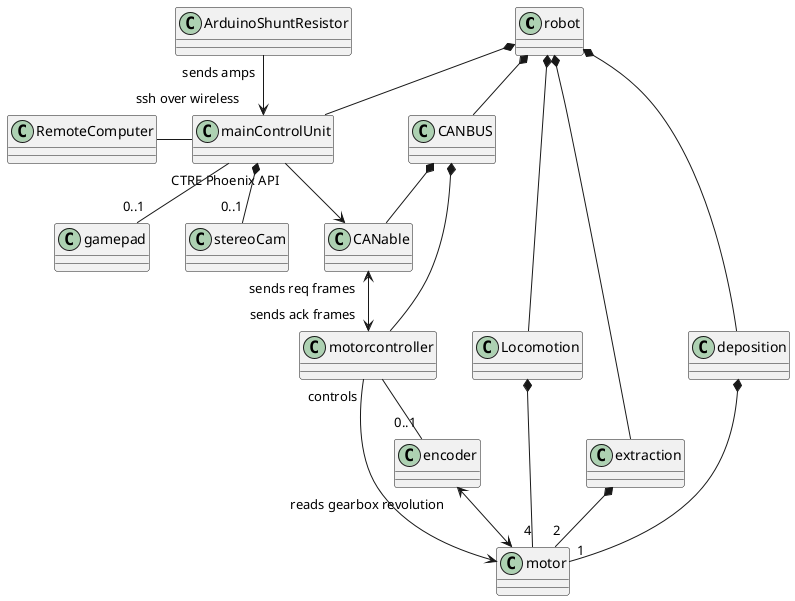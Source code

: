 @startuml robot


robot *-- CANBUS
robot *-- Locomotion
Locomotion *-- "4" motor
robot *-- extraction
extraction *-- "2" motor
robot *-- deposition
deposition *-- "1" motor
robot *-- mainControlUnit


motorcontroller "controls" --> motor

CANBUS *-- motorcontroller
CANBUS *-- CANable
motorcontroller -- "0..1" encoder
encoder "reads gearbox revolution" <-->  motor

CANable "sends req frames" <--> "sends ack frames" motorcontroller

mainControlUnit  " CTRE Phoenix API"  --> CANable
mainControlUnit -- "0..1" gamepad
mainControlUnit *-- "0..1" stereoCam
ArduinoShuntResistor "sends amps" --> mainControlUnit


RemoteComputer "ssh over wireless" - mainControlUnit


@enduml